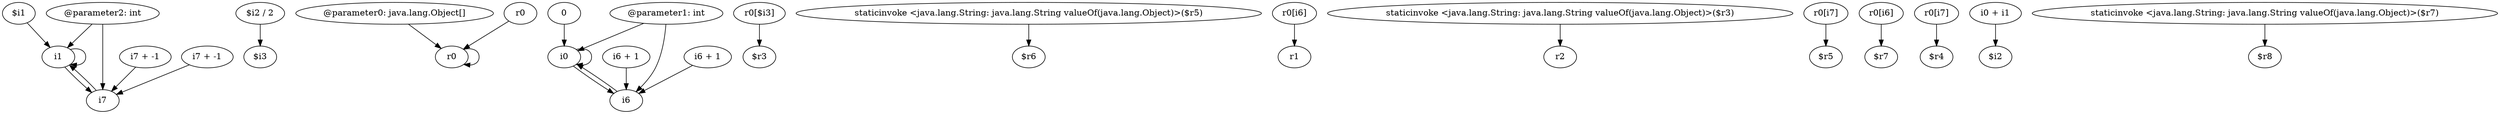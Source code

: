 digraph g {
0[label="$i1"]
1[label="i1"]
0->1[label=""]
2[label="$i2 / 2"]
3[label="$i3"]
2->3[label=""]
4[label="r0"]
4->4[label=""]
5[label="i7"]
1->5[label=""]
5->1[label=""]
6[label="0"]
7[label="i0"]
6->7[label=""]
8[label="@parameter2: int"]
8->1[label=""]
9[label="i6"]
7->9[label=""]
9->7[label=""]
10[label="i6 + 1"]
10->9[label=""]
11[label="@parameter1: int"]
11->7[label=""]
12[label="r0[$i3]"]
13[label="$r3"]
12->13[label=""]
14[label="staticinvoke <java.lang.String: java.lang.String valueOf(java.lang.Object)>($r5)"]
15[label="$r6"]
14->15[label=""]
16[label="i7 + -1"]
16->5[label=""]
17[label="@parameter0: java.lang.Object[]"]
17->4[label=""]
18[label="r0[i6]"]
19[label="r1"]
18->19[label=""]
11->9[label=""]
20[label="i6 + 1"]
20->9[label=""]
8->5[label=""]
21[label="staticinvoke <java.lang.String: java.lang.String valueOf(java.lang.Object)>($r3)"]
22[label="r2"]
21->22[label=""]
7->7[label=""]
23[label="r0[i7]"]
24[label="$r5"]
23->24[label=""]
25[label="i7 + -1"]
25->5[label=""]
26[label="r0[i6]"]
27[label="$r7"]
26->27[label=""]
28[label="r0[i7]"]
29[label="$r4"]
28->29[label=""]
30[label="i0 + i1"]
31[label="$i2"]
30->31[label=""]
32[label="staticinvoke <java.lang.String: java.lang.String valueOf(java.lang.Object)>($r7)"]
33[label="$r8"]
32->33[label=""]
1->1[label=""]
34[label="r0"]
34->4[label=""]
}